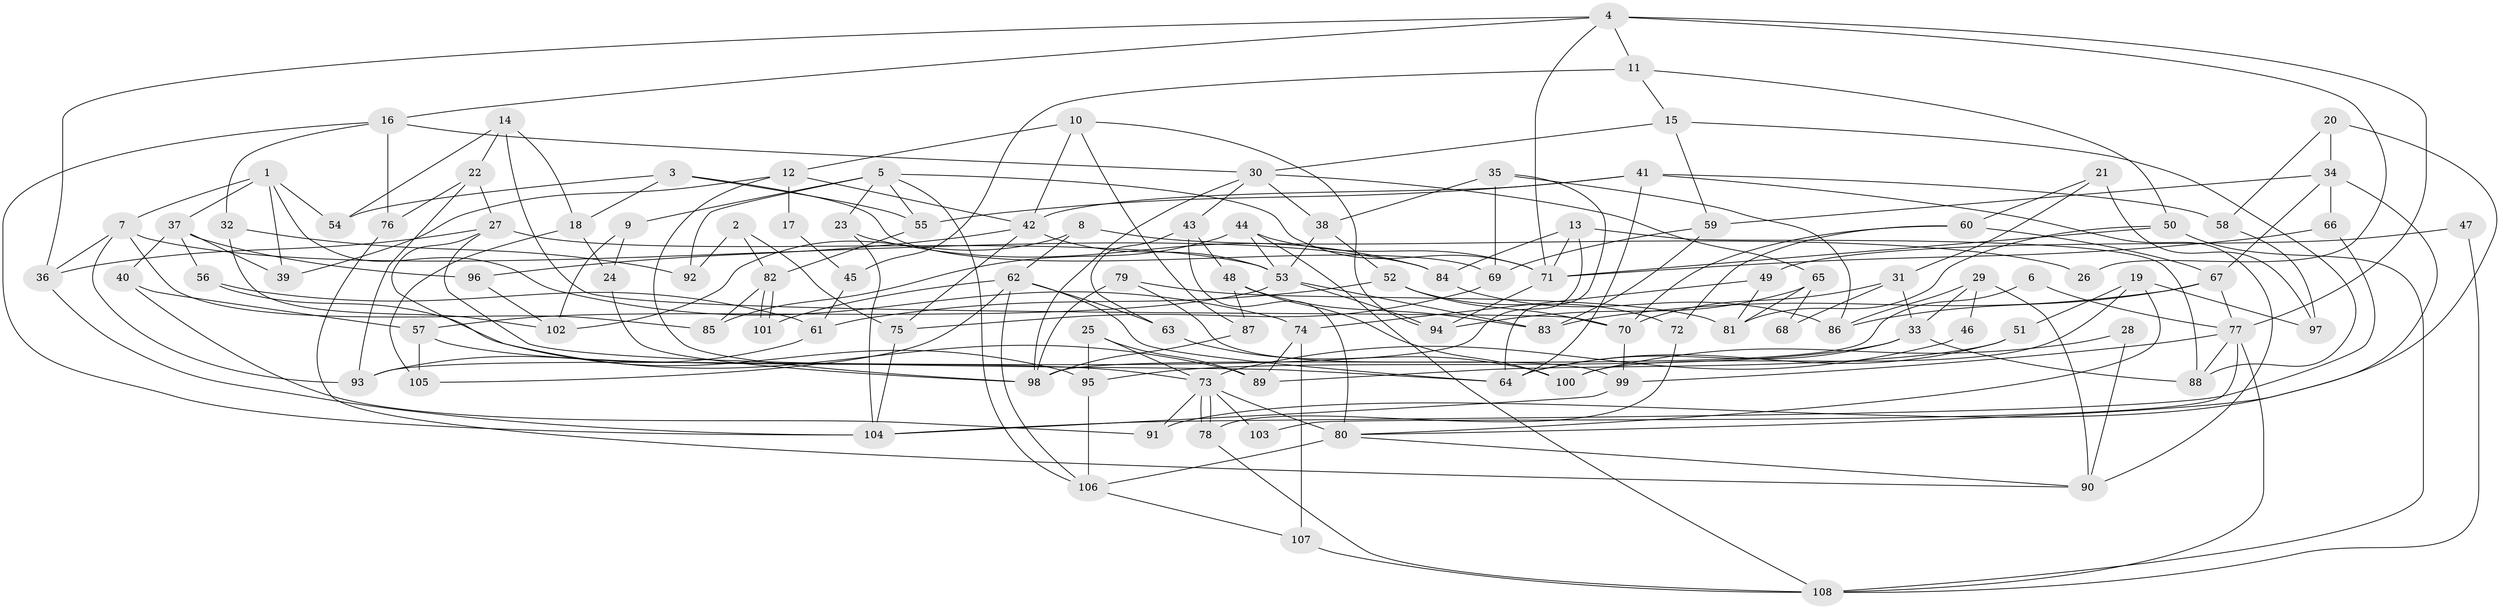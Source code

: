 // coarse degree distribution, {6: 0.16666666666666666, 3: 0.15151515151515152, 9: 0.045454545454545456, 7: 0.07575757575757576, 5: 0.25757575757575757, 4: 0.18181818181818182, 11: 0.015151515151515152, 8: 0.045454545454545456, 2: 0.045454545454545456, 10: 0.015151515151515152}
// Generated by graph-tools (version 1.1) at 2025/23/03/03/25 07:23:56]
// undirected, 108 vertices, 216 edges
graph export_dot {
graph [start="1"]
  node [color=gray90,style=filled];
  1;
  2;
  3;
  4;
  5;
  6;
  7;
  8;
  9;
  10;
  11;
  12;
  13;
  14;
  15;
  16;
  17;
  18;
  19;
  20;
  21;
  22;
  23;
  24;
  25;
  26;
  27;
  28;
  29;
  30;
  31;
  32;
  33;
  34;
  35;
  36;
  37;
  38;
  39;
  40;
  41;
  42;
  43;
  44;
  45;
  46;
  47;
  48;
  49;
  50;
  51;
  52;
  53;
  54;
  55;
  56;
  57;
  58;
  59;
  60;
  61;
  62;
  63;
  64;
  65;
  66;
  67;
  68;
  69;
  70;
  71;
  72;
  73;
  74;
  75;
  76;
  77;
  78;
  79;
  80;
  81;
  82;
  83;
  84;
  85;
  86;
  87;
  88;
  89;
  90;
  91;
  92;
  93;
  94;
  95;
  96;
  97;
  98;
  99;
  100;
  101;
  102;
  103;
  104;
  105;
  106;
  107;
  108;
  1 -- 37;
  1 -- 7;
  1 -- 39;
  1 -- 54;
  1 -- 74;
  2 -- 75;
  2 -- 82;
  2 -- 92;
  3 -- 18;
  3 -- 69;
  3 -- 54;
  3 -- 55;
  4 -- 16;
  4 -- 71;
  4 -- 11;
  4 -- 26;
  4 -- 36;
  4 -- 77;
  5 -- 71;
  5 -- 55;
  5 -- 9;
  5 -- 23;
  5 -- 92;
  5 -- 106;
  6 -- 77;
  6 -- 98;
  7 -- 93;
  7 -- 85;
  7 -- 36;
  7 -- 84;
  8 -- 102;
  8 -- 62;
  8 -- 26;
  9 -- 102;
  9 -- 24;
  10 -- 42;
  10 -- 87;
  10 -- 12;
  10 -- 94;
  11 -- 50;
  11 -- 15;
  11 -- 45;
  12 -- 98;
  12 -- 17;
  12 -- 39;
  12 -- 42;
  13 -- 84;
  13 -- 71;
  13 -- 88;
  13 -- 93;
  14 -- 54;
  14 -- 70;
  14 -- 18;
  14 -- 22;
  15 -- 88;
  15 -- 30;
  15 -- 59;
  16 -- 104;
  16 -- 30;
  16 -- 32;
  16 -- 76;
  17 -- 45;
  18 -- 24;
  18 -- 105;
  19 -- 100;
  19 -- 80;
  19 -- 51;
  19 -- 97;
  20 -- 58;
  20 -- 34;
  20 -- 91;
  21 -- 31;
  21 -- 60;
  21 -- 97;
  22 -- 27;
  22 -- 76;
  22 -- 93;
  23 -- 84;
  23 -- 104;
  24 -- 98;
  25 -- 95;
  25 -- 73;
  25 -- 89;
  27 -- 53;
  27 -- 36;
  27 -- 64;
  27 -- 95;
  28 -- 90;
  28 -- 100;
  29 -- 90;
  29 -- 86;
  29 -- 33;
  29 -- 46;
  30 -- 38;
  30 -- 43;
  30 -- 65;
  30 -- 98;
  31 -- 70;
  31 -- 33;
  31 -- 68;
  32 -- 92;
  32 -- 102;
  33 -- 88;
  33 -- 64;
  33 -- 95;
  34 -- 80;
  34 -- 67;
  34 -- 59;
  34 -- 66;
  35 -- 69;
  35 -- 64;
  35 -- 38;
  35 -- 86;
  36 -- 104;
  37 -- 56;
  37 -- 39;
  37 -- 40;
  37 -- 96;
  38 -- 53;
  38 -- 52;
  40 -- 91;
  40 -- 57;
  41 -- 64;
  41 -- 90;
  41 -- 42;
  41 -- 55;
  41 -- 58;
  42 -- 53;
  42 -- 75;
  42 -- 96;
  43 -- 80;
  43 -- 48;
  43 -- 63;
  44 -- 53;
  44 -- 71;
  44 -- 85;
  44 -- 108;
  45 -- 61;
  46 -- 73;
  47 -- 108;
  47 -- 49;
  48 -- 83;
  48 -- 87;
  48 -- 100;
  49 -- 81;
  49 -- 74;
  50 -- 71;
  50 -- 108;
  50 -- 81;
  51 -- 64;
  51 -- 89;
  52 -- 72;
  52 -- 61;
  52 -- 70;
  53 -- 57;
  53 -- 83;
  53 -- 94;
  55 -- 82;
  56 -- 61;
  56 -- 89;
  57 -- 105;
  57 -- 73;
  58 -- 97;
  59 -- 69;
  59 -- 83;
  60 -- 70;
  60 -- 67;
  60 -- 72;
  61 -- 93;
  62 -- 64;
  62 -- 106;
  62 -- 63;
  62 -- 101;
  62 -- 105;
  63 -- 100;
  65 -- 94;
  65 -- 68;
  65 -- 81;
  66 -- 104;
  66 -- 71;
  67 -- 77;
  67 -- 83;
  67 -- 86;
  69 -- 75;
  70 -- 99;
  71 -- 94;
  72 -- 78;
  73 -- 78;
  73 -- 78;
  73 -- 80;
  73 -- 91;
  73 -- 103;
  74 -- 89;
  74 -- 107;
  75 -- 104;
  76 -- 90;
  77 -- 108;
  77 -- 88;
  77 -- 99;
  77 -- 103;
  78 -- 108;
  79 -- 81;
  79 -- 99;
  79 -- 98;
  80 -- 106;
  80 -- 90;
  82 -- 101;
  82 -- 101;
  82 -- 85;
  84 -- 86;
  87 -- 98;
  95 -- 106;
  96 -- 102;
  99 -- 104;
  106 -- 107;
  107 -- 108;
}
